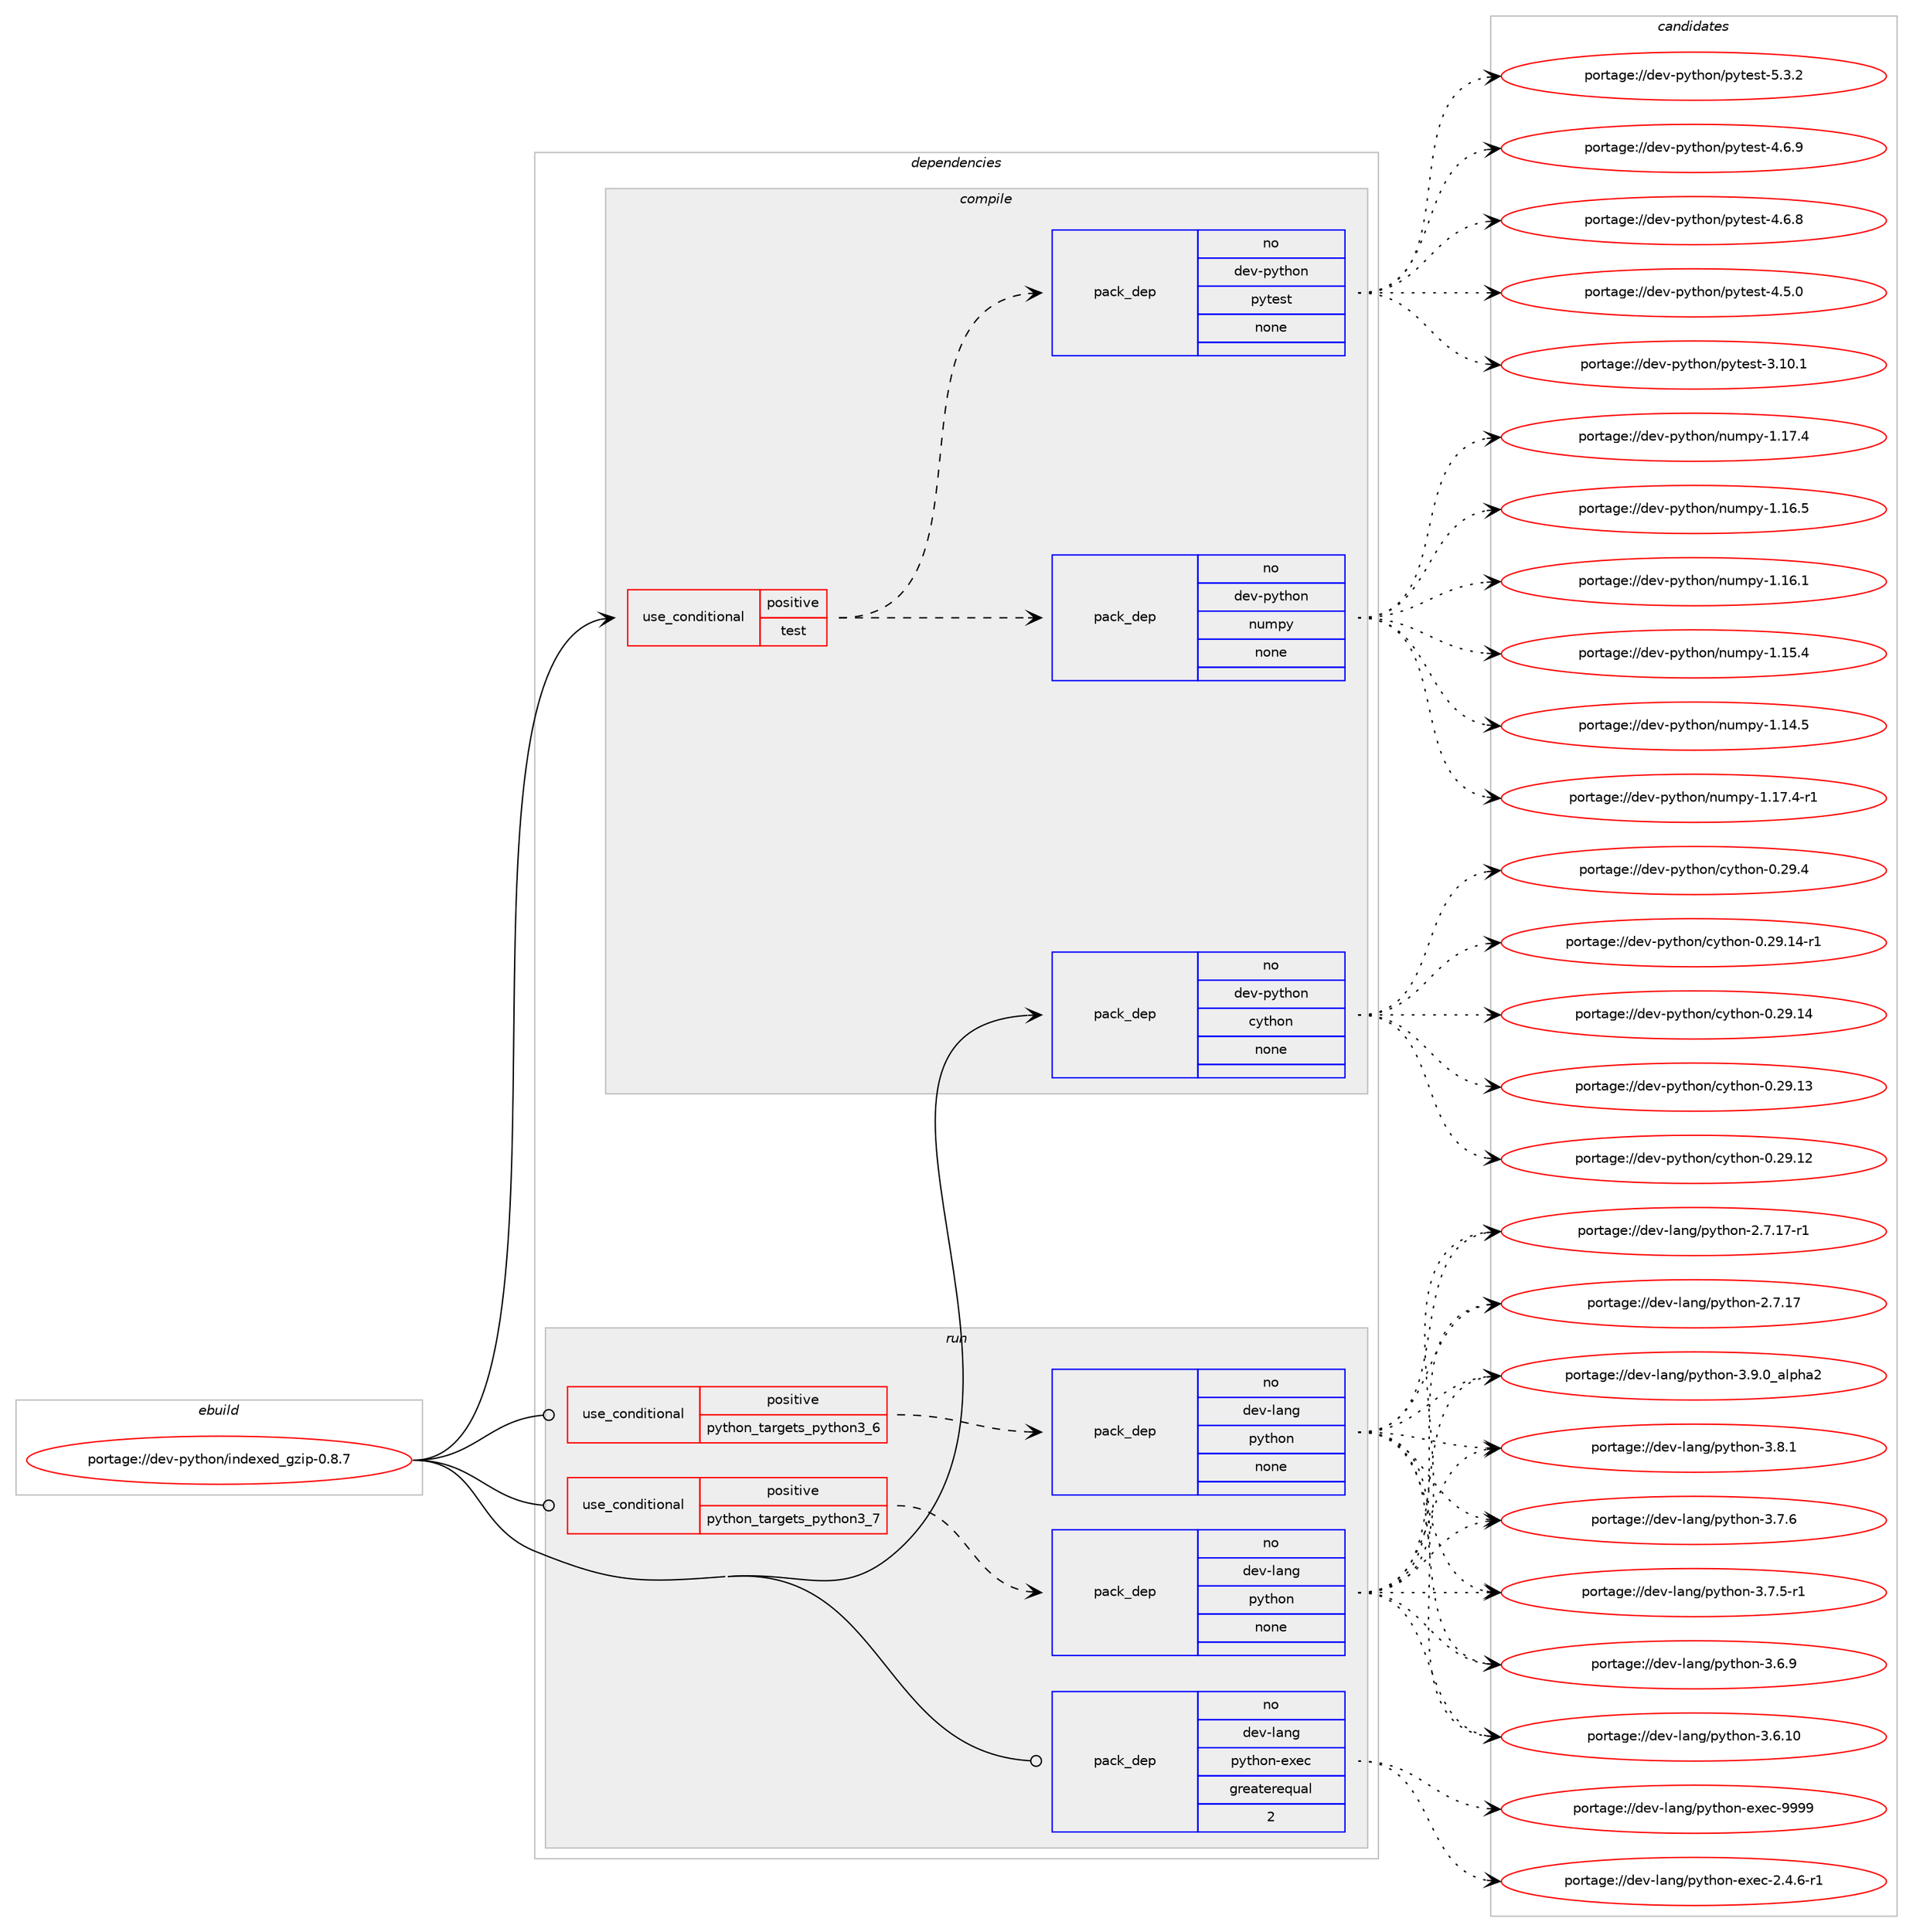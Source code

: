 digraph prolog {

# *************
# Graph options
# *************

newrank=true;
concentrate=true;
compound=true;
graph [rankdir=LR,fontname=Helvetica,fontsize=10,ranksep=1.5];#, ranksep=2.5, nodesep=0.2];
edge  [arrowhead=vee];
node  [fontname=Helvetica,fontsize=10];

# **********
# The ebuild
# **********

subgraph cluster_leftcol {
color=gray;
label=<<i>ebuild</i>>;
id [label="portage://dev-python/indexed_gzip-0.8.7", color=red, width=4, href="../dev-python/indexed_gzip-0.8.7.svg"];
}

# ****************
# The dependencies
# ****************

subgraph cluster_midcol {
color=gray;
label=<<i>dependencies</i>>;
subgraph cluster_compile {
fillcolor="#eeeeee";
style=filled;
label=<<i>compile</i>>;
subgraph cond114518 {
dependency455796 [label=<<TABLE BORDER="0" CELLBORDER="1" CELLSPACING="0" CELLPADDING="4"><TR><TD ROWSPAN="3" CELLPADDING="10">use_conditional</TD></TR><TR><TD>positive</TD></TR><TR><TD>test</TD></TR></TABLE>>, shape=none, color=red];
subgraph pack336295 {
dependency455797 [label=<<TABLE BORDER="0" CELLBORDER="1" CELLSPACING="0" CELLPADDING="4" WIDTH="220"><TR><TD ROWSPAN="6" CELLPADDING="30">pack_dep</TD></TR><TR><TD WIDTH="110">no</TD></TR><TR><TD>dev-python</TD></TR><TR><TD>numpy</TD></TR><TR><TD>none</TD></TR><TR><TD></TD></TR></TABLE>>, shape=none, color=blue];
}
dependency455796:e -> dependency455797:w [weight=20,style="dashed",arrowhead="vee"];
subgraph pack336296 {
dependency455798 [label=<<TABLE BORDER="0" CELLBORDER="1" CELLSPACING="0" CELLPADDING="4" WIDTH="220"><TR><TD ROWSPAN="6" CELLPADDING="30">pack_dep</TD></TR><TR><TD WIDTH="110">no</TD></TR><TR><TD>dev-python</TD></TR><TR><TD>pytest</TD></TR><TR><TD>none</TD></TR><TR><TD></TD></TR></TABLE>>, shape=none, color=blue];
}
dependency455796:e -> dependency455798:w [weight=20,style="dashed",arrowhead="vee"];
}
id:e -> dependency455796:w [weight=20,style="solid",arrowhead="vee"];
subgraph pack336297 {
dependency455799 [label=<<TABLE BORDER="0" CELLBORDER="1" CELLSPACING="0" CELLPADDING="4" WIDTH="220"><TR><TD ROWSPAN="6" CELLPADDING="30">pack_dep</TD></TR><TR><TD WIDTH="110">no</TD></TR><TR><TD>dev-python</TD></TR><TR><TD>cython</TD></TR><TR><TD>none</TD></TR><TR><TD></TD></TR></TABLE>>, shape=none, color=blue];
}
id:e -> dependency455799:w [weight=20,style="solid",arrowhead="vee"];
}
subgraph cluster_compileandrun {
fillcolor="#eeeeee";
style=filled;
label=<<i>compile and run</i>>;
}
subgraph cluster_run {
fillcolor="#eeeeee";
style=filled;
label=<<i>run</i>>;
subgraph cond114519 {
dependency455800 [label=<<TABLE BORDER="0" CELLBORDER="1" CELLSPACING="0" CELLPADDING="4"><TR><TD ROWSPAN="3" CELLPADDING="10">use_conditional</TD></TR><TR><TD>positive</TD></TR><TR><TD>python_targets_python3_6</TD></TR></TABLE>>, shape=none, color=red];
subgraph pack336298 {
dependency455801 [label=<<TABLE BORDER="0" CELLBORDER="1" CELLSPACING="0" CELLPADDING="4" WIDTH="220"><TR><TD ROWSPAN="6" CELLPADDING="30">pack_dep</TD></TR><TR><TD WIDTH="110">no</TD></TR><TR><TD>dev-lang</TD></TR><TR><TD>python</TD></TR><TR><TD>none</TD></TR><TR><TD></TD></TR></TABLE>>, shape=none, color=blue];
}
dependency455800:e -> dependency455801:w [weight=20,style="dashed",arrowhead="vee"];
}
id:e -> dependency455800:w [weight=20,style="solid",arrowhead="odot"];
subgraph cond114520 {
dependency455802 [label=<<TABLE BORDER="0" CELLBORDER="1" CELLSPACING="0" CELLPADDING="4"><TR><TD ROWSPAN="3" CELLPADDING="10">use_conditional</TD></TR><TR><TD>positive</TD></TR><TR><TD>python_targets_python3_7</TD></TR></TABLE>>, shape=none, color=red];
subgraph pack336299 {
dependency455803 [label=<<TABLE BORDER="0" CELLBORDER="1" CELLSPACING="0" CELLPADDING="4" WIDTH="220"><TR><TD ROWSPAN="6" CELLPADDING="30">pack_dep</TD></TR><TR><TD WIDTH="110">no</TD></TR><TR><TD>dev-lang</TD></TR><TR><TD>python</TD></TR><TR><TD>none</TD></TR><TR><TD></TD></TR></TABLE>>, shape=none, color=blue];
}
dependency455802:e -> dependency455803:w [weight=20,style="dashed",arrowhead="vee"];
}
id:e -> dependency455802:w [weight=20,style="solid",arrowhead="odot"];
subgraph pack336300 {
dependency455804 [label=<<TABLE BORDER="0" CELLBORDER="1" CELLSPACING="0" CELLPADDING="4" WIDTH="220"><TR><TD ROWSPAN="6" CELLPADDING="30">pack_dep</TD></TR><TR><TD WIDTH="110">no</TD></TR><TR><TD>dev-lang</TD></TR><TR><TD>python-exec</TD></TR><TR><TD>greaterequal</TD></TR><TR><TD>2</TD></TR></TABLE>>, shape=none, color=blue];
}
id:e -> dependency455804:w [weight=20,style="solid",arrowhead="odot"];
}
}

# **************
# The candidates
# **************

subgraph cluster_choices {
rank=same;
color=gray;
label=<<i>candidates</i>>;

subgraph choice336295 {
color=black;
nodesep=1;
choice1001011184511212111610411111047110117109112121454946495546524511449 [label="portage://dev-python/numpy-1.17.4-r1", color=red, width=4,href="../dev-python/numpy-1.17.4-r1.svg"];
choice100101118451121211161041111104711011710911212145494649554652 [label="portage://dev-python/numpy-1.17.4", color=red, width=4,href="../dev-python/numpy-1.17.4.svg"];
choice100101118451121211161041111104711011710911212145494649544653 [label="portage://dev-python/numpy-1.16.5", color=red, width=4,href="../dev-python/numpy-1.16.5.svg"];
choice100101118451121211161041111104711011710911212145494649544649 [label="portage://dev-python/numpy-1.16.1", color=red, width=4,href="../dev-python/numpy-1.16.1.svg"];
choice100101118451121211161041111104711011710911212145494649534652 [label="portage://dev-python/numpy-1.15.4", color=red, width=4,href="../dev-python/numpy-1.15.4.svg"];
choice100101118451121211161041111104711011710911212145494649524653 [label="portage://dev-python/numpy-1.14.5", color=red, width=4,href="../dev-python/numpy-1.14.5.svg"];
dependency455797:e -> choice1001011184511212111610411111047110117109112121454946495546524511449:w [style=dotted,weight="100"];
dependency455797:e -> choice100101118451121211161041111104711011710911212145494649554652:w [style=dotted,weight="100"];
dependency455797:e -> choice100101118451121211161041111104711011710911212145494649544653:w [style=dotted,weight="100"];
dependency455797:e -> choice100101118451121211161041111104711011710911212145494649544649:w [style=dotted,weight="100"];
dependency455797:e -> choice100101118451121211161041111104711011710911212145494649534652:w [style=dotted,weight="100"];
dependency455797:e -> choice100101118451121211161041111104711011710911212145494649524653:w [style=dotted,weight="100"];
}
subgraph choice336296 {
color=black;
nodesep=1;
choice1001011184511212111610411111047112121116101115116455346514650 [label="portage://dev-python/pytest-5.3.2", color=red, width=4,href="../dev-python/pytest-5.3.2.svg"];
choice1001011184511212111610411111047112121116101115116455246544657 [label="portage://dev-python/pytest-4.6.9", color=red, width=4,href="../dev-python/pytest-4.6.9.svg"];
choice1001011184511212111610411111047112121116101115116455246544656 [label="portage://dev-python/pytest-4.6.8", color=red, width=4,href="../dev-python/pytest-4.6.8.svg"];
choice1001011184511212111610411111047112121116101115116455246534648 [label="portage://dev-python/pytest-4.5.0", color=red, width=4,href="../dev-python/pytest-4.5.0.svg"];
choice100101118451121211161041111104711212111610111511645514649484649 [label="portage://dev-python/pytest-3.10.1", color=red, width=4,href="../dev-python/pytest-3.10.1.svg"];
dependency455798:e -> choice1001011184511212111610411111047112121116101115116455346514650:w [style=dotted,weight="100"];
dependency455798:e -> choice1001011184511212111610411111047112121116101115116455246544657:w [style=dotted,weight="100"];
dependency455798:e -> choice1001011184511212111610411111047112121116101115116455246544656:w [style=dotted,weight="100"];
dependency455798:e -> choice1001011184511212111610411111047112121116101115116455246534648:w [style=dotted,weight="100"];
dependency455798:e -> choice100101118451121211161041111104711212111610111511645514649484649:w [style=dotted,weight="100"];
}
subgraph choice336297 {
color=black;
nodesep=1;
choice10010111845112121116104111110479912111610411111045484650574652 [label="portage://dev-python/cython-0.29.4", color=red, width=4,href="../dev-python/cython-0.29.4.svg"];
choice10010111845112121116104111110479912111610411111045484650574649524511449 [label="portage://dev-python/cython-0.29.14-r1", color=red, width=4,href="../dev-python/cython-0.29.14-r1.svg"];
choice1001011184511212111610411111047991211161041111104548465057464952 [label="portage://dev-python/cython-0.29.14", color=red, width=4,href="../dev-python/cython-0.29.14.svg"];
choice1001011184511212111610411111047991211161041111104548465057464951 [label="portage://dev-python/cython-0.29.13", color=red, width=4,href="../dev-python/cython-0.29.13.svg"];
choice1001011184511212111610411111047991211161041111104548465057464950 [label="portage://dev-python/cython-0.29.12", color=red, width=4,href="../dev-python/cython-0.29.12.svg"];
dependency455799:e -> choice10010111845112121116104111110479912111610411111045484650574652:w [style=dotted,weight="100"];
dependency455799:e -> choice10010111845112121116104111110479912111610411111045484650574649524511449:w [style=dotted,weight="100"];
dependency455799:e -> choice1001011184511212111610411111047991211161041111104548465057464952:w [style=dotted,weight="100"];
dependency455799:e -> choice1001011184511212111610411111047991211161041111104548465057464951:w [style=dotted,weight="100"];
dependency455799:e -> choice1001011184511212111610411111047991211161041111104548465057464950:w [style=dotted,weight="100"];
}
subgraph choice336298 {
color=black;
nodesep=1;
choice10010111845108971101034711212111610411111045514657464895971081121049750 [label="portage://dev-lang/python-3.9.0_alpha2", color=red, width=4,href="../dev-lang/python-3.9.0_alpha2.svg"];
choice100101118451089711010347112121116104111110455146564649 [label="portage://dev-lang/python-3.8.1", color=red, width=4,href="../dev-lang/python-3.8.1.svg"];
choice100101118451089711010347112121116104111110455146554654 [label="portage://dev-lang/python-3.7.6", color=red, width=4,href="../dev-lang/python-3.7.6.svg"];
choice1001011184510897110103471121211161041111104551465546534511449 [label="portage://dev-lang/python-3.7.5-r1", color=red, width=4,href="../dev-lang/python-3.7.5-r1.svg"];
choice100101118451089711010347112121116104111110455146544657 [label="portage://dev-lang/python-3.6.9", color=red, width=4,href="../dev-lang/python-3.6.9.svg"];
choice10010111845108971101034711212111610411111045514654464948 [label="portage://dev-lang/python-3.6.10", color=red, width=4,href="../dev-lang/python-3.6.10.svg"];
choice100101118451089711010347112121116104111110455046554649554511449 [label="portage://dev-lang/python-2.7.17-r1", color=red, width=4,href="../dev-lang/python-2.7.17-r1.svg"];
choice10010111845108971101034711212111610411111045504655464955 [label="portage://dev-lang/python-2.7.17", color=red, width=4,href="../dev-lang/python-2.7.17.svg"];
dependency455801:e -> choice10010111845108971101034711212111610411111045514657464895971081121049750:w [style=dotted,weight="100"];
dependency455801:e -> choice100101118451089711010347112121116104111110455146564649:w [style=dotted,weight="100"];
dependency455801:e -> choice100101118451089711010347112121116104111110455146554654:w [style=dotted,weight="100"];
dependency455801:e -> choice1001011184510897110103471121211161041111104551465546534511449:w [style=dotted,weight="100"];
dependency455801:e -> choice100101118451089711010347112121116104111110455146544657:w [style=dotted,weight="100"];
dependency455801:e -> choice10010111845108971101034711212111610411111045514654464948:w [style=dotted,weight="100"];
dependency455801:e -> choice100101118451089711010347112121116104111110455046554649554511449:w [style=dotted,weight="100"];
dependency455801:e -> choice10010111845108971101034711212111610411111045504655464955:w [style=dotted,weight="100"];
}
subgraph choice336299 {
color=black;
nodesep=1;
choice10010111845108971101034711212111610411111045514657464895971081121049750 [label="portage://dev-lang/python-3.9.0_alpha2", color=red, width=4,href="../dev-lang/python-3.9.0_alpha2.svg"];
choice100101118451089711010347112121116104111110455146564649 [label="portage://dev-lang/python-3.8.1", color=red, width=4,href="../dev-lang/python-3.8.1.svg"];
choice100101118451089711010347112121116104111110455146554654 [label="portage://dev-lang/python-3.7.6", color=red, width=4,href="../dev-lang/python-3.7.6.svg"];
choice1001011184510897110103471121211161041111104551465546534511449 [label="portage://dev-lang/python-3.7.5-r1", color=red, width=4,href="../dev-lang/python-3.7.5-r1.svg"];
choice100101118451089711010347112121116104111110455146544657 [label="portage://dev-lang/python-3.6.9", color=red, width=4,href="../dev-lang/python-3.6.9.svg"];
choice10010111845108971101034711212111610411111045514654464948 [label="portage://dev-lang/python-3.6.10", color=red, width=4,href="../dev-lang/python-3.6.10.svg"];
choice100101118451089711010347112121116104111110455046554649554511449 [label="portage://dev-lang/python-2.7.17-r1", color=red, width=4,href="../dev-lang/python-2.7.17-r1.svg"];
choice10010111845108971101034711212111610411111045504655464955 [label="portage://dev-lang/python-2.7.17", color=red, width=4,href="../dev-lang/python-2.7.17.svg"];
dependency455803:e -> choice10010111845108971101034711212111610411111045514657464895971081121049750:w [style=dotted,weight="100"];
dependency455803:e -> choice100101118451089711010347112121116104111110455146564649:w [style=dotted,weight="100"];
dependency455803:e -> choice100101118451089711010347112121116104111110455146554654:w [style=dotted,weight="100"];
dependency455803:e -> choice1001011184510897110103471121211161041111104551465546534511449:w [style=dotted,weight="100"];
dependency455803:e -> choice100101118451089711010347112121116104111110455146544657:w [style=dotted,weight="100"];
dependency455803:e -> choice10010111845108971101034711212111610411111045514654464948:w [style=dotted,weight="100"];
dependency455803:e -> choice100101118451089711010347112121116104111110455046554649554511449:w [style=dotted,weight="100"];
dependency455803:e -> choice10010111845108971101034711212111610411111045504655464955:w [style=dotted,weight="100"];
}
subgraph choice336300 {
color=black;
nodesep=1;
choice10010111845108971101034711212111610411111045101120101994557575757 [label="portage://dev-lang/python-exec-9999", color=red, width=4,href="../dev-lang/python-exec-9999.svg"];
choice10010111845108971101034711212111610411111045101120101994550465246544511449 [label="portage://dev-lang/python-exec-2.4.6-r1", color=red, width=4,href="../dev-lang/python-exec-2.4.6-r1.svg"];
dependency455804:e -> choice10010111845108971101034711212111610411111045101120101994557575757:w [style=dotted,weight="100"];
dependency455804:e -> choice10010111845108971101034711212111610411111045101120101994550465246544511449:w [style=dotted,weight="100"];
}
}

}
